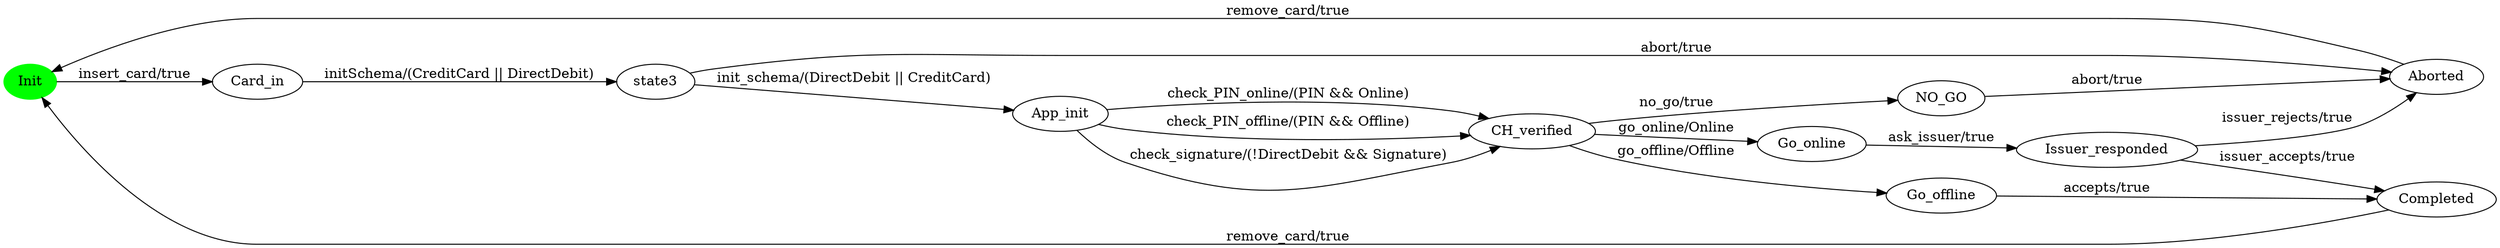 digraph G {
rankdir=LR;
state0[ label = "Init", style=filled, color=green ];
state1 [ label = "Go_offline" ];
state1 -> state2 [ label=" accepts/true " ];
state0 -> state3 [ label=" insert_card/true " ];
state4 [ label = "CH_verified" ];
state4 -> state5 [ label=" no_go/true " ];
state4 -> state6 [ label=" go_online/Online " ];
state4 -> state1 [ label=" go_offline/Offline " ];
state5 [ label = "NO_GO" ];
state5 -> state7 [ label=" abort/true " ];
state3 [ label = "Card_in" ];
state3 -> state8 [ label=" initSchema/(CreditCard || DirectDebit) " ];
state9 [ label = "Issuer_responded" ];
state9 -> state2 [ label=" issuer_accepts/true " ];
state9 -> state7 [ label=" issuer_rejects/true " ];
state2 [ label = "Completed" ];
state2 -> state0 [ label=" remove_card/true " ];
state6 [ label = "Go_online" ];
state6 -> state9 [ label=" ask_issuer/true " ];
state7 [ label = "Aborted" ];
state7 -> state0 [ label=" remove_card/true " ];
state8 [ label = "state3" ];
state8 -> state10 [ label=" init_schema/(DirectDebit || CreditCard) " ];
state8 -> state7 [ label=" abort/true " ];
state10 [ label = "App_init" ];
state10 -> state4 [ label=" check_signature/(!DirectDebit && Signature) " ];
state10 -> state4 [ label=" check_PIN_online/(PIN && Online) " ];
state10 -> state4 [ label=" check_PIN_offline/(PIN && Offline) " ];
}
